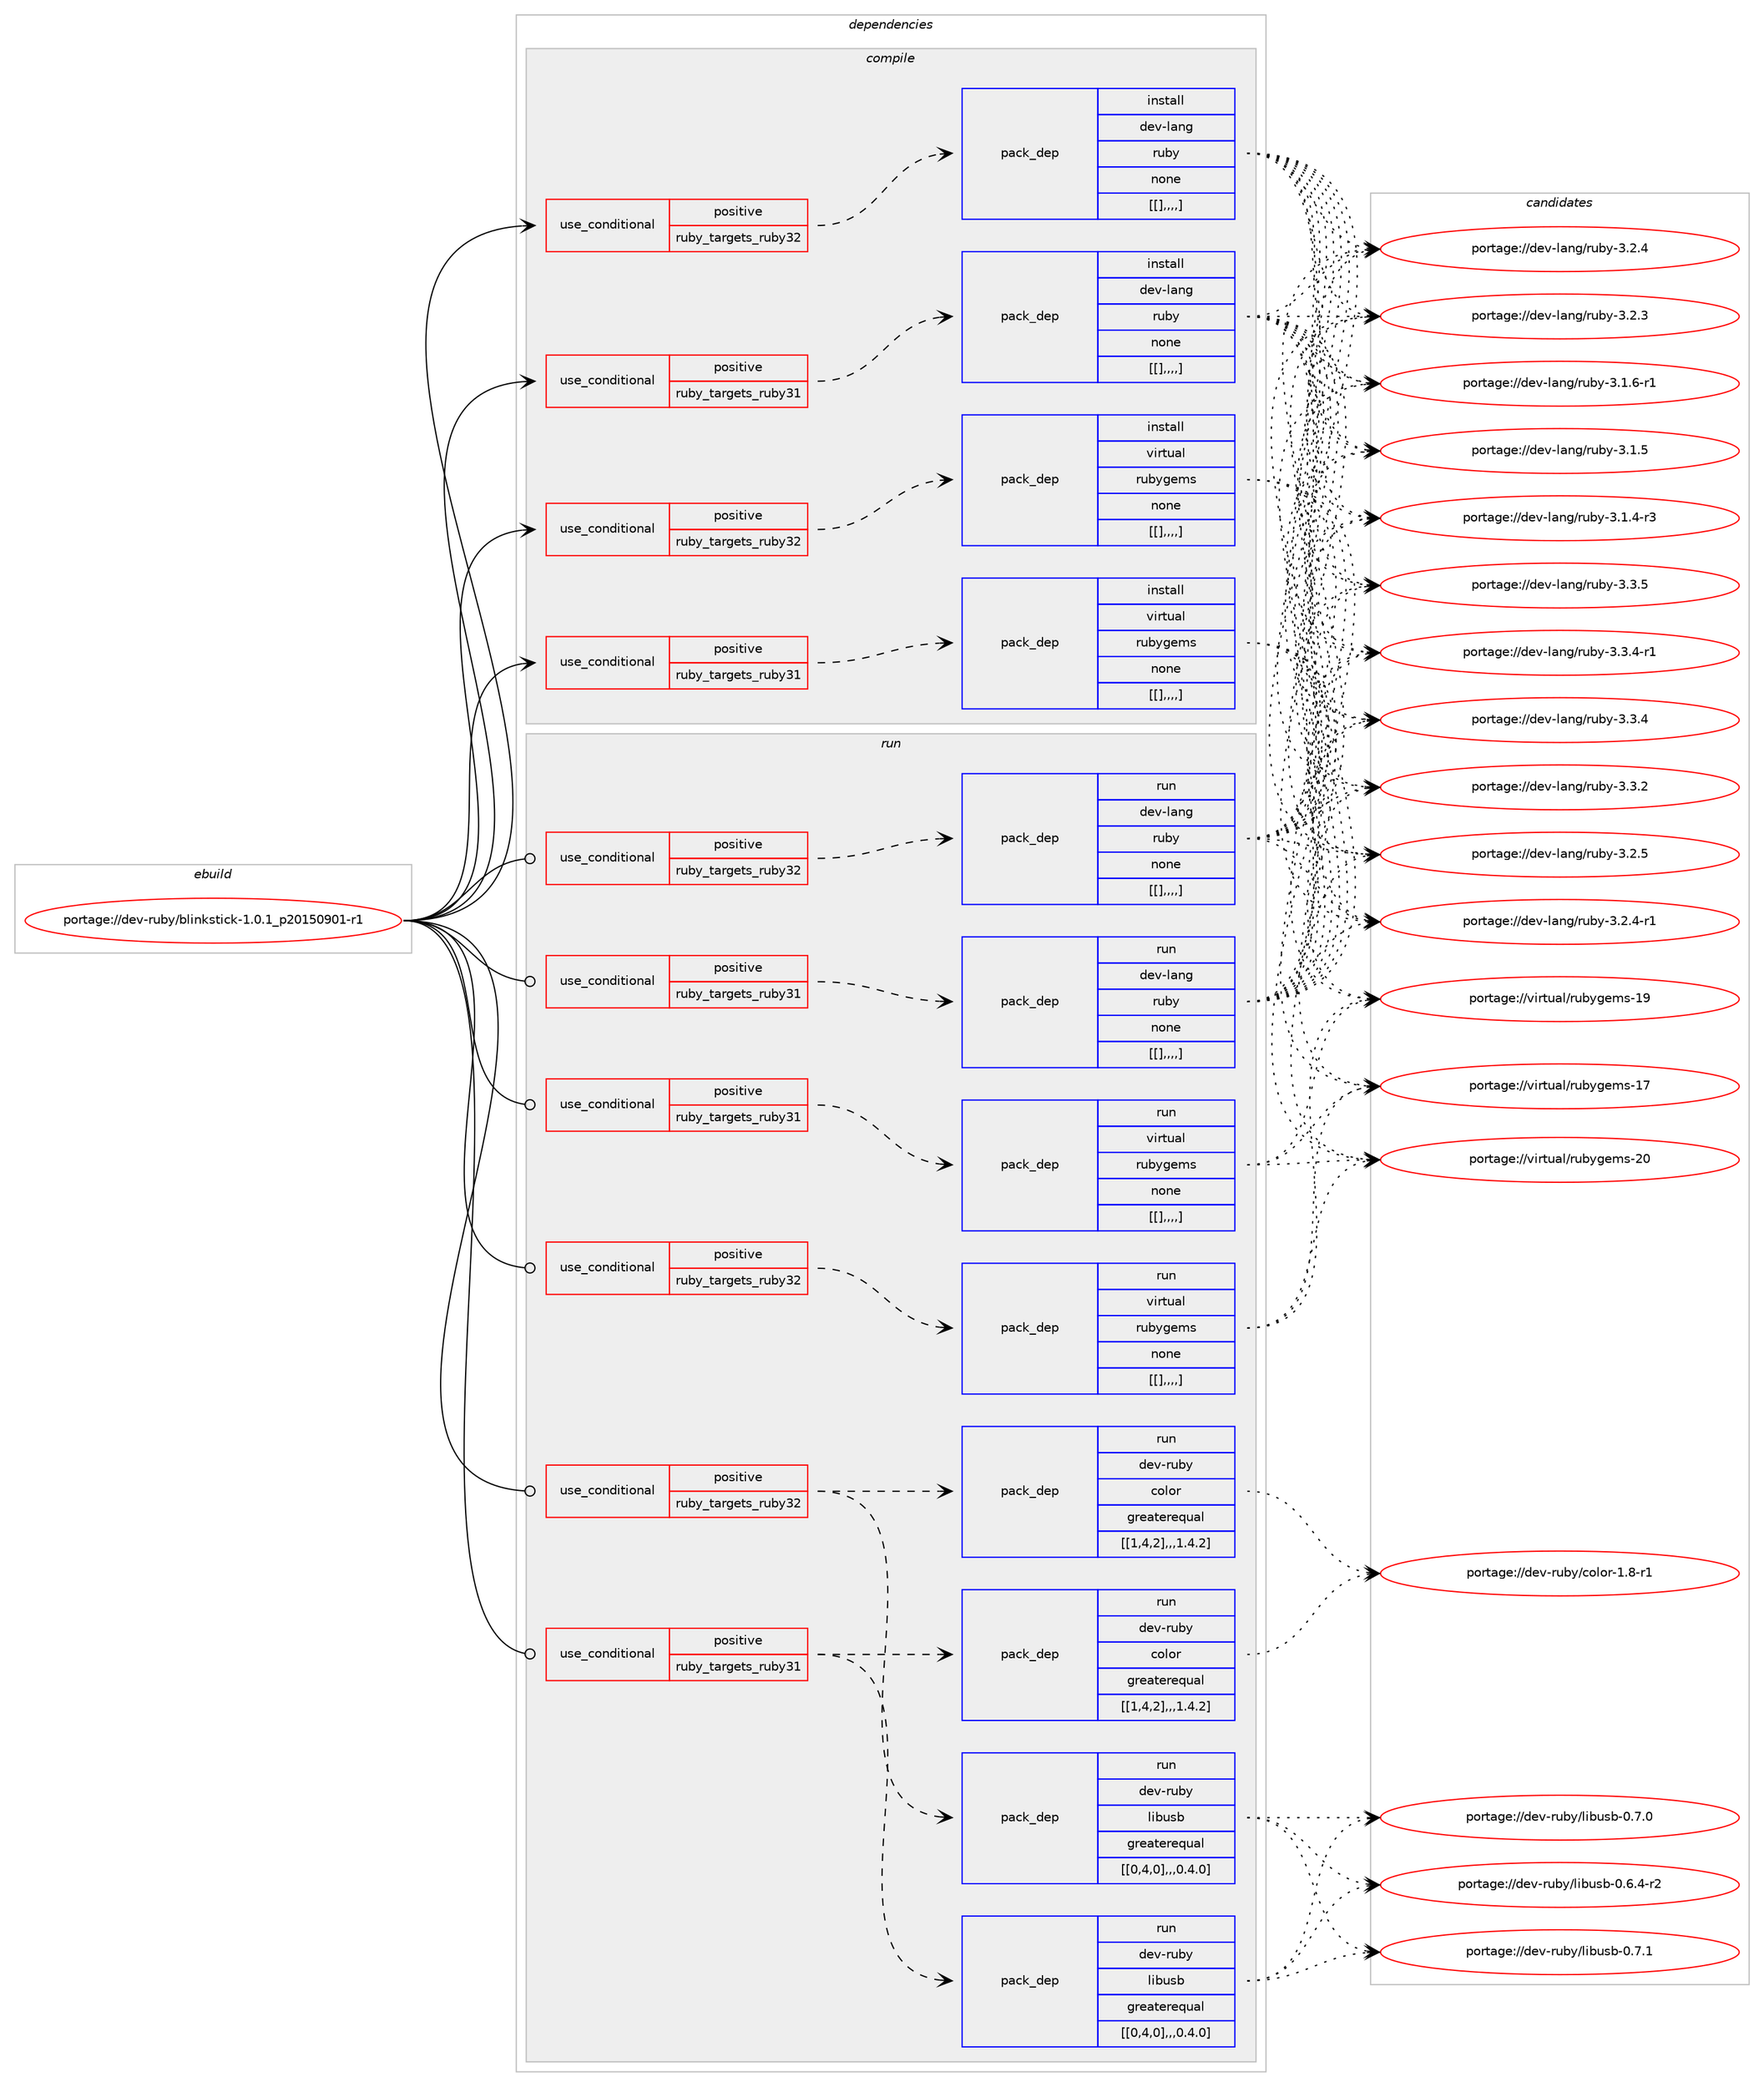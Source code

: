 digraph prolog {

# *************
# Graph options
# *************

newrank=true;
concentrate=true;
compound=true;
graph [rankdir=LR,fontname=Helvetica,fontsize=10,ranksep=1.5];#, ranksep=2.5, nodesep=0.2];
edge  [arrowhead=vee];
node  [fontname=Helvetica,fontsize=10];

# **********
# The ebuild
# **********

subgraph cluster_leftcol {
color=gray;
label=<<i>ebuild</i>>;
id [label="portage://dev-ruby/blinkstick-1.0.1_p20150901-r1", color=red, width=4, href="../dev-ruby/blinkstick-1.0.1_p20150901-r1.svg"];
}

# ****************
# The dependencies
# ****************

subgraph cluster_midcol {
color=gray;
label=<<i>dependencies</i>>;
subgraph cluster_compile {
fillcolor="#eeeeee";
style=filled;
label=<<i>compile</i>>;
subgraph cond46137 {
dependency180211 [label=<<TABLE BORDER="0" CELLBORDER="1" CELLSPACING="0" CELLPADDING="4"><TR><TD ROWSPAN="3" CELLPADDING="10">use_conditional</TD></TR><TR><TD>positive</TD></TR><TR><TD>ruby_targets_ruby31</TD></TR></TABLE>>, shape=none, color=red];
subgraph pack132790 {
dependency180212 [label=<<TABLE BORDER="0" CELLBORDER="1" CELLSPACING="0" CELLPADDING="4" WIDTH="220"><TR><TD ROWSPAN="6" CELLPADDING="30">pack_dep</TD></TR><TR><TD WIDTH="110">install</TD></TR><TR><TD>dev-lang</TD></TR><TR><TD>ruby</TD></TR><TR><TD>none</TD></TR><TR><TD>[[],,,,]</TD></TR></TABLE>>, shape=none, color=blue];
}
dependency180211:e -> dependency180212:w [weight=20,style="dashed",arrowhead="vee"];
}
id:e -> dependency180211:w [weight=20,style="solid",arrowhead="vee"];
subgraph cond46138 {
dependency180213 [label=<<TABLE BORDER="0" CELLBORDER="1" CELLSPACING="0" CELLPADDING="4"><TR><TD ROWSPAN="3" CELLPADDING="10">use_conditional</TD></TR><TR><TD>positive</TD></TR><TR><TD>ruby_targets_ruby31</TD></TR></TABLE>>, shape=none, color=red];
subgraph pack132791 {
dependency180214 [label=<<TABLE BORDER="0" CELLBORDER="1" CELLSPACING="0" CELLPADDING="4" WIDTH="220"><TR><TD ROWSPAN="6" CELLPADDING="30">pack_dep</TD></TR><TR><TD WIDTH="110">install</TD></TR><TR><TD>virtual</TD></TR><TR><TD>rubygems</TD></TR><TR><TD>none</TD></TR><TR><TD>[[],,,,]</TD></TR></TABLE>>, shape=none, color=blue];
}
dependency180213:e -> dependency180214:w [weight=20,style="dashed",arrowhead="vee"];
}
id:e -> dependency180213:w [weight=20,style="solid",arrowhead="vee"];
subgraph cond46139 {
dependency180215 [label=<<TABLE BORDER="0" CELLBORDER="1" CELLSPACING="0" CELLPADDING="4"><TR><TD ROWSPAN="3" CELLPADDING="10">use_conditional</TD></TR><TR><TD>positive</TD></TR><TR><TD>ruby_targets_ruby32</TD></TR></TABLE>>, shape=none, color=red];
subgraph pack132792 {
dependency180216 [label=<<TABLE BORDER="0" CELLBORDER="1" CELLSPACING="0" CELLPADDING="4" WIDTH="220"><TR><TD ROWSPAN="6" CELLPADDING="30">pack_dep</TD></TR><TR><TD WIDTH="110">install</TD></TR><TR><TD>dev-lang</TD></TR><TR><TD>ruby</TD></TR><TR><TD>none</TD></TR><TR><TD>[[],,,,]</TD></TR></TABLE>>, shape=none, color=blue];
}
dependency180215:e -> dependency180216:w [weight=20,style="dashed",arrowhead="vee"];
}
id:e -> dependency180215:w [weight=20,style="solid",arrowhead="vee"];
subgraph cond46140 {
dependency180217 [label=<<TABLE BORDER="0" CELLBORDER="1" CELLSPACING="0" CELLPADDING="4"><TR><TD ROWSPAN="3" CELLPADDING="10">use_conditional</TD></TR><TR><TD>positive</TD></TR><TR><TD>ruby_targets_ruby32</TD></TR></TABLE>>, shape=none, color=red];
subgraph pack132793 {
dependency180218 [label=<<TABLE BORDER="0" CELLBORDER="1" CELLSPACING="0" CELLPADDING="4" WIDTH="220"><TR><TD ROWSPAN="6" CELLPADDING="30">pack_dep</TD></TR><TR><TD WIDTH="110">install</TD></TR><TR><TD>virtual</TD></TR><TR><TD>rubygems</TD></TR><TR><TD>none</TD></TR><TR><TD>[[],,,,]</TD></TR></TABLE>>, shape=none, color=blue];
}
dependency180217:e -> dependency180218:w [weight=20,style="dashed",arrowhead="vee"];
}
id:e -> dependency180217:w [weight=20,style="solid",arrowhead="vee"];
}
subgraph cluster_compileandrun {
fillcolor="#eeeeee";
style=filled;
label=<<i>compile and run</i>>;
}
subgraph cluster_run {
fillcolor="#eeeeee";
style=filled;
label=<<i>run</i>>;
subgraph cond46141 {
dependency180219 [label=<<TABLE BORDER="0" CELLBORDER="1" CELLSPACING="0" CELLPADDING="4"><TR><TD ROWSPAN="3" CELLPADDING="10">use_conditional</TD></TR><TR><TD>positive</TD></TR><TR><TD>ruby_targets_ruby31</TD></TR></TABLE>>, shape=none, color=red];
subgraph pack132794 {
dependency180220 [label=<<TABLE BORDER="0" CELLBORDER="1" CELLSPACING="0" CELLPADDING="4" WIDTH="220"><TR><TD ROWSPAN="6" CELLPADDING="30">pack_dep</TD></TR><TR><TD WIDTH="110">run</TD></TR><TR><TD>dev-lang</TD></TR><TR><TD>ruby</TD></TR><TR><TD>none</TD></TR><TR><TD>[[],,,,]</TD></TR></TABLE>>, shape=none, color=blue];
}
dependency180219:e -> dependency180220:w [weight=20,style="dashed",arrowhead="vee"];
}
id:e -> dependency180219:w [weight=20,style="solid",arrowhead="odot"];
subgraph cond46142 {
dependency180221 [label=<<TABLE BORDER="0" CELLBORDER="1" CELLSPACING="0" CELLPADDING="4"><TR><TD ROWSPAN="3" CELLPADDING="10">use_conditional</TD></TR><TR><TD>positive</TD></TR><TR><TD>ruby_targets_ruby31</TD></TR></TABLE>>, shape=none, color=red];
subgraph pack132795 {
dependency180222 [label=<<TABLE BORDER="0" CELLBORDER="1" CELLSPACING="0" CELLPADDING="4" WIDTH="220"><TR><TD ROWSPAN="6" CELLPADDING="30">pack_dep</TD></TR><TR><TD WIDTH="110">run</TD></TR><TR><TD>dev-ruby</TD></TR><TR><TD>color</TD></TR><TR><TD>greaterequal</TD></TR><TR><TD>[[1,4,2],,,1.4.2]</TD></TR></TABLE>>, shape=none, color=blue];
}
dependency180221:e -> dependency180222:w [weight=20,style="dashed",arrowhead="vee"];
subgraph pack132796 {
dependency180223 [label=<<TABLE BORDER="0" CELLBORDER="1" CELLSPACING="0" CELLPADDING="4" WIDTH="220"><TR><TD ROWSPAN="6" CELLPADDING="30">pack_dep</TD></TR><TR><TD WIDTH="110">run</TD></TR><TR><TD>dev-ruby</TD></TR><TR><TD>libusb</TD></TR><TR><TD>greaterequal</TD></TR><TR><TD>[[0,4,0],,,0.4.0]</TD></TR></TABLE>>, shape=none, color=blue];
}
dependency180221:e -> dependency180223:w [weight=20,style="dashed",arrowhead="vee"];
}
id:e -> dependency180221:w [weight=20,style="solid",arrowhead="odot"];
subgraph cond46143 {
dependency180224 [label=<<TABLE BORDER="0" CELLBORDER="1" CELLSPACING="0" CELLPADDING="4"><TR><TD ROWSPAN="3" CELLPADDING="10">use_conditional</TD></TR><TR><TD>positive</TD></TR><TR><TD>ruby_targets_ruby31</TD></TR></TABLE>>, shape=none, color=red];
subgraph pack132797 {
dependency180225 [label=<<TABLE BORDER="0" CELLBORDER="1" CELLSPACING="0" CELLPADDING="4" WIDTH="220"><TR><TD ROWSPAN="6" CELLPADDING="30">pack_dep</TD></TR><TR><TD WIDTH="110">run</TD></TR><TR><TD>virtual</TD></TR><TR><TD>rubygems</TD></TR><TR><TD>none</TD></TR><TR><TD>[[],,,,]</TD></TR></TABLE>>, shape=none, color=blue];
}
dependency180224:e -> dependency180225:w [weight=20,style="dashed",arrowhead="vee"];
}
id:e -> dependency180224:w [weight=20,style="solid",arrowhead="odot"];
subgraph cond46144 {
dependency180226 [label=<<TABLE BORDER="0" CELLBORDER="1" CELLSPACING="0" CELLPADDING="4"><TR><TD ROWSPAN="3" CELLPADDING="10">use_conditional</TD></TR><TR><TD>positive</TD></TR><TR><TD>ruby_targets_ruby32</TD></TR></TABLE>>, shape=none, color=red];
subgraph pack132798 {
dependency180227 [label=<<TABLE BORDER="0" CELLBORDER="1" CELLSPACING="0" CELLPADDING="4" WIDTH="220"><TR><TD ROWSPAN="6" CELLPADDING="30">pack_dep</TD></TR><TR><TD WIDTH="110">run</TD></TR><TR><TD>dev-lang</TD></TR><TR><TD>ruby</TD></TR><TR><TD>none</TD></TR><TR><TD>[[],,,,]</TD></TR></TABLE>>, shape=none, color=blue];
}
dependency180226:e -> dependency180227:w [weight=20,style="dashed",arrowhead="vee"];
}
id:e -> dependency180226:w [weight=20,style="solid",arrowhead="odot"];
subgraph cond46145 {
dependency180228 [label=<<TABLE BORDER="0" CELLBORDER="1" CELLSPACING="0" CELLPADDING="4"><TR><TD ROWSPAN="3" CELLPADDING="10">use_conditional</TD></TR><TR><TD>positive</TD></TR><TR><TD>ruby_targets_ruby32</TD></TR></TABLE>>, shape=none, color=red];
subgraph pack132799 {
dependency180229 [label=<<TABLE BORDER="0" CELLBORDER="1" CELLSPACING="0" CELLPADDING="4" WIDTH="220"><TR><TD ROWSPAN="6" CELLPADDING="30">pack_dep</TD></TR><TR><TD WIDTH="110">run</TD></TR><TR><TD>dev-ruby</TD></TR><TR><TD>color</TD></TR><TR><TD>greaterequal</TD></TR><TR><TD>[[1,4,2],,,1.4.2]</TD></TR></TABLE>>, shape=none, color=blue];
}
dependency180228:e -> dependency180229:w [weight=20,style="dashed",arrowhead="vee"];
subgraph pack132800 {
dependency180230 [label=<<TABLE BORDER="0" CELLBORDER="1" CELLSPACING="0" CELLPADDING="4" WIDTH="220"><TR><TD ROWSPAN="6" CELLPADDING="30">pack_dep</TD></TR><TR><TD WIDTH="110">run</TD></TR><TR><TD>dev-ruby</TD></TR><TR><TD>libusb</TD></TR><TR><TD>greaterequal</TD></TR><TR><TD>[[0,4,0],,,0.4.0]</TD></TR></TABLE>>, shape=none, color=blue];
}
dependency180228:e -> dependency180230:w [weight=20,style="dashed",arrowhead="vee"];
}
id:e -> dependency180228:w [weight=20,style="solid",arrowhead="odot"];
subgraph cond46146 {
dependency180231 [label=<<TABLE BORDER="0" CELLBORDER="1" CELLSPACING="0" CELLPADDING="4"><TR><TD ROWSPAN="3" CELLPADDING="10">use_conditional</TD></TR><TR><TD>positive</TD></TR><TR><TD>ruby_targets_ruby32</TD></TR></TABLE>>, shape=none, color=red];
subgraph pack132801 {
dependency180232 [label=<<TABLE BORDER="0" CELLBORDER="1" CELLSPACING="0" CELLPADDING="4" WIDTH="220"><TR><TD ROWSPAN="6" CELLPADDING="30">pack_dep</TD></TR><TR><TD WIDTH="110">run</TD></TR><TR><TD>virtual</TD></TR><TR><TD>rubygems</TD></TR><TR><TD>none</TD></TR><TR><TD>[[],,,,]</TD></TR></TABLE>>, shape=none, color=blue];
}
dependency180231:e -> dependency180232:w [weight=20,style="dashed",arrowhead="vee"];
}
id:e -> dependency180231:w [weight=20,style="solid",arrowhead="odot"];
}
}

# **************
# The candidates
# **************

subgraph cluster_choices {
rank=same;
color=gray;
label=<<i>candidates</i>>;

subgraph choice132790 {
color=black;
nodesep=1;
choice10010111845108971101034711411798121455146514653 [label="portage://dev-lang/ruby-3.3.5", color=red, width=4,href="../dev-lang/ruby-3.3.5.svg"];
choice100101118451089711010347114117981214551465146524511449 [label="portage://dev-lang/ruby-3.3.4-r1", color=red, width=4,href="../dev-lang/ruby-3.3.4-r1.svg"];
choice10010111845108971101034711411798121455146514652 [label="portage://dev-lang/ruby-3.3.4", color=red, width=4,href="../dev-lang/ruby-3.3.4.svg"];
choice10010111845108971101034711411798121455146514650 [label="portage://dev-lang/ruby-3.3.2", color=red, width=4,href="../dev-lang/ruby-3.3.2.svg"];
choice10010111845108971101034711411798121455146504653 [label="portage://dev-lang/ruby-3.2.5", color=red, width=4,href="../dev-lang/ruby-3.2.5.svg"];
choice100101118451089711010347114117981214551465046524511449 [label="portage://dev-lang/ruby-3.2.4-r1", color=red, width=4,href="../dev-lang/ruby-3.2.4-r1.svg"];
choice10010111845108971101034711411798121455146504652 [label="portage://dev-lang/ruby-3.2.4", color=red, width=4,href="../dev-lang/ruby-3.2.4.svg"];
choice10010111845108971101034711411798121455146504651 [label="portage://dev-lang/ruby-3.2.3", color=red, width=4,href="../dev-lang/ruby-3.2.3.svg"];
choice100101118451089711010347114117981214551464946544511449 [label="portage://dev-lang/ruby-3.1.6-r1", color=red, width=4,href="../dev-lang/ruby-3.1.6-r1.svg"];
choice10010111845108971101034711411798121455146494653 [label="portage://dev-lang/ruby-3.1.5", color=red, width=4,href="../dev-lang/ruby-3.1.5.svg"];
choice100101118451089711010347114117981214551464946524511451 [label="portage://dev-lang/ruby-3.1.4-r3", color=red, width=4,href="../dev-lang/ruby-3.1.4-r3.svg"];
dependency180212:e -> choice10010111845108971101034711411798121455146514653:w [style=dotted,weight="100"];
dependency180212:e -> choice100101118451089711010347114117981214551465146524511449:w [style=dotted,weight="100"];
dependency180212:e -> choice10010111845108971101034711411798121455146514652:w [style=dotted,weight="100"];
dependency180212:e -> choice10010111845108971101034711411798121455146514650:w [style=dotted,weight="100"];
dependency180212:e -> choice10010111845108971101034711411798121455146504653:w [style=dotted,weight="100"];
dependency180212:e -> choice100101118451089711010347114117981214551465046524511449:w [style=dotted,weight="100"];
dependency180212:e -> choice10010111845108971101034711411798121455146504652:w [style=dotted,weight="100"];
dependency180212:e -> choice10010111845108971101034711411798121455146504651:w [style=dotted,weight="100"];
dependency180212:e -> choice100101118451089711010347114117981214551464946544511449:w [style=dotted,weight="100"];
dependency180212:e -> choice10010111845108971101034711411798121455146494653:w [style=dotted,weight="100"];
dependency180212:e -> choice100101118451089711010347114117981214551464946524511451:w [style=dotted,weight="100"];
}
subgraph choice132791 {
color=black;
nodesep=1;
choice118105114116117971084711411798121103101109115455048 [label="portage://virtual/rubygems-20", color=red, width=4,href="../virtual/rubygems-20.svg"];
choice118105114116117971084711411798121103101109115454957 [label="portage://virtual/rubygems-19", color=red, width=4,href="../virtual/rubygems-19.svg"];
choice118105114116117971084711411798121103101109115454955 [label="portage://virtual/rubygems-17", color=red, width=4,href="../virtual/rubygems-17.svg"];
dependency180214:e -> choice118105114116117971084711411798121103101109115455048:w [style=dotted,weight="100"];
dependency180214:e -> choice118105114116117971084711411798121103101109115454957:w [style=dotted,weight="100"];
dependency180214:e -> choice118105114116117971084711411798121103101109115454955:w [style=dotted,weight="100"];
}
subgraph choice132792 {
color=black;
nodesep=1;
choice10010111845108971101034711411798121455146514653 [label="portage://dev-lang/ruby-3.3.5", color=red, width=4,href="../dev-lang/ruby-3.3.5.svg"];
choice100101118451089711010347114117981214551465146524511449 [label="portage://dev-lang/ruby-3.3.4-r1", color=red, width=4,href="../dev-lang/ruby-3.3.4-r1.svg"];
choice10010111845108971101034711411798121455146514652 [label="portage://dev-lang/ruby-3.3.4", color=red, width=4,href="../dev-lang/ruby-3.3.4.svg"];
choice10010111845108971101034711411798121455146514650 [label="portage://dev-lang/ruby-3.3.2", color=red, width=4,href="../dev-lang/ruby-3.3.2.svg"];
choice10010111845108971101034711411798121455146504653 [label="portage://dev-lang/ruby-3.2.5", color=red, width=4,href="../dev-lang/ruby-3.2.5.svg"];
choice100101118451089711010347114117981214551465046524511449 [label="portage://dev-lang/ruby-3.2.4-r1", color=red, width=4,href="../dev-lang/ruby-3.2.4-r1.svg"];
choice10010111845108971101034711411798121455146504652 [label="portage://dev-lang/ruby-3.2.4", color=red, width=4,href="../dev-lang/ruby-3.2.4.svg"];
choice10010111845108971101034711411798121455146504651 [label="portage://dev-lang/ruby-3.2.3", color=red, width=4,href="../dev-lang/ruby-3.2.3.svg"];
choice100101118451089711010347114117981214551464946544511449 [label="portage://dev-lang/ruby-3.1.6-r1", color=red, width=4,href="../dev-lang/ruby-3.1.6-r1.svg"];
choice10010111845108971101034711411798121455146494653 [label="portage://dev-lang/ruby-3.1.5", color=red, width=4,href="../dev-lang/ruby-3.1.5.svg"];
choice100101118451089711010347114117981214551464946524511451 [label="portage://dev-lang/ruby-3.1.4-r3", color=red, width=4,href="../dev-lang/ruby-3.1.4-r3.svg"];
dependency180216:e -> choice10010111845108971101034711411798121455146514653:w [style=dotted,weight="100"];
dependency180216:e -> choice100101118451089711010347114117981214551465146524511449:w [style=dotted,weight="100"];
dependency180216:e -> choice10010111845108971101034711411798121455146514652:w [style=dotted,weight="100"];
dependency180216:e -> choice10010111845108971101034711411798121455146514650:w [style=dotted,weight="100"];
dependency180216:e -> choice10010111845108971101034711411798121455146504653:w [style=dotted,weight="100"];
dependency180216:e -> choice100101118451089711010347114117981214551465046524511449:w [style=dotted,weight="100"];
dependency180216:e -> choice10010111845108971101034711411798121455146504652:w [style=dotted,weight="100"];
dependency180216:e -> choice10010111845108971101034711411798121455146504651:w [style=dotted,weight="100"];
dependency180216:e -> choice100101118451089711010347114117981214551464946544511449:w [style=dotted,weight="100"];
dependency180216:e -> choice10010111845108971101034711411798121455146494653:w [style=dotted,weight="100"];
dependency180216:e -> choice100101118451089711010347114117981214551464946524511451:w [style=dotted,weight="100"];
}
subgraph choice132793 {
color=black;
nodesep=1;
choice118105114116117971084711411798121103101109115455048 [label="portage://virtual/rubygems-20", color=red, width=4,href="../virtual/rubygems-20.svg"];
choice118105114116117971084711411798121103101109115454957 [label="portage://virtual/rubygems-19", color=red, width=4,href="../virtual/rubygems-19.svg"];
choice118105114116117971084711411798121103101109115454955 [label="portage://virtual/rubygems-17", color=red, width=4,href="../virtual/rubygems-17.svg"];
dependency180218:e -> choice118105114116117971084711411798121103101109115455048:w [style=dotted,weight="100"];
dependency180218:e -> choice118105114116117971084711411798121103101109115454957:w [style=dotted,weight="100"];
dependency180218:e -> choice118105114116117971084711411798121103101109115454955:w [style=dotted,weight="100"];
}
subgraph choice132794 {
color=black;
nodesep=1;
choice10010111845108971101034711411798121455146514653 [label="portage://dev-lang/ruby-3.3.5", color=red, width=4,href="../dev-lang/ruby-3.3.5.svg"];
choice100101118451089711010347114117981214551465146524511449 [label="portage://dev-lang/ruby-3.3.4-r1", color=red, width=4,href="../dev-lang/ruby-3.3.4-r1.svg"];
choice10010111845108971101034711411798121455146514652 [label="portage://dev-lang/ruby-3.3.4", color=red, width=4,href="../dev-lang/ruby-3.3.4.svg"];
choice10010111845108971101034711411798121455146514650 [label="portage://dev-lang/ruby-3.3.2", color=red, width=4,href="../dev-lang/ruby-3.3.2.svg"];
choice10010111845108971101034711411798121455146504653 [label="portage://dev-lang/ruby-3.2.5", color=red, width=4,href="../dev-lang/ruby-3.2.5.svg"];
choice100101118451089711010347114117981214551465046524511449 [label="portage://dev-lang/ruby-3.2.4-r1", color=red, width=4,href="../dev-lang/ruby-3.2.4-r1.svg"];
choice10010111845108971101034711411798121455146504652 [label="portage://dev-lang/ruby-3.2.4", color=red, width=4,href="../dev-lang/ruby-3.2.4.svg"];
choice10010111845108971101034711411798121455146504651 [label="portage://dev-lang/ruby-3.2.3", color=red, width=4,href="../dev-lang/ruby-3.2.3.svg"];
choice100101118451089711010347114117981214551464946544511449 [label="portage://dev-lang/ruby-3.1.6-r1", color=red, width=4,href="../dev-lang/ruby-3.1.6-r1.svg"];
choice10010111845108971101034711411798121455146494653 [label="portage://dev-lang/ruby-3.1.5", color=red, width=4,href="../dev-lang/ruby-3.1.5.svg"];
choice100101118451089711010347114117981214551464946524511451 [label="portage://dev-lang/ruby-3.1.4-r3", color=red, width=4,href="../dev-lang/ruby-3.1.4-r3.svg"];
dependency180220:e -> choice10010111845108971101034711411798121455146514653:w [style=dotted,weight="100"];
dependency180220:e -> choice100101118451089711010347114117981214551465146524511449:w [style=dotted,weight="100"];
dependency180220:e -> choice10010111845108971101034711411798121455146514652:w [style=dotted,weight="100"];
dependency180220:e -> choice10010111845108971101034711411798121455146514650:w [style=dotted,weight="100"];
dependency180220:e -> choice10010111845108971101034711411798121455146504653:w [style=dotted,weight="100"];
dependency180220:e -> choice100101118451089711010347114117981214551465046524511449:w [style=dotted,weight="100"];
dependency180220:e -> choice10010111845108971101034711411798121455146504652:w [style=dotted,weight="100"];
dependency180220:e -> choice10010111845108971101034711411798121455146504651:w [style=dotted,weight="100"];
dependency180220:e -> choice100101118451089711010347114117981214551464946544511449:w [style=dotted,weight="100"];
dependency180220:e -> choice10010111845108971101034711411798121455146494653:w [style=dotted,weight="100"];
dependency180220:e -> choice100101118451089711010347114117981214551464946524511451:w [style=dotted,weight="100"];
}
subgraph choice132795 {
color=black;
nodesep=1;
choice10010111845114117981214799111108111114454946564511449 [label="portage://dev-ruby/color-1.8-r1", color=red, width=4,href="../dev-ruby/color-1.8-r1.svg"];
dependency180222:e -> choice10010111845114117981214799111108111114454946564511449:w [style=dotted,weight="100"];
}
subgraph choice132796 {
color=black;
nodesep=1;
choice1001011184511411798121471081059811711598454846554649 [label="portage://dev-ruby/libusb-0.7.1", color=red, width=4,href="../dev-ruby/libusb-0.7.1.svg"];
choice1001011184511411798121471081059811711598454846554648 [label="portage://dev-ruby/libusb-0.7.0", color=red, width=4,href="../dev-ruby/libusb-0.7.0.svg"];
choice10010111845114117981214710810598117115984548465446524511450 [label="portage://dev-ruby/libusb-0.6.4-r2", color=red, width=4,href="../dev-ruby/libusb-0.6.4-r2.svg"];
dependency180223:e -> choice1001011184511411798121471081059811711598454846554649:w [style=dotted,weight="100"];
dependency180223:e -> choice1001011184511411798121471081059811711598454846554648:w [style=dotted,weight="100"];
dependency180223:e -> choice10010111845114117981214710810598117115984548465446524511450:w [style=dotted,weight="100"];
}
subgraph choice132797 {
color=black;
nodesep=1;
choice118105114116117971084711411798121103101109115455048 [label="portage://virtual/rubygems-20", color=red, width=4,href="../virtual/rubygems-20.svg"];
choice118105114116117971084711411798121103101109115454957 [label="portage://virtual/rubygems-19", color=red, width=4,href="../virtual/rubygems-19.svg"];
choice118105114116117971084711411798121103101109115454955 [label="portage://virtual/rubygems-17", color=red, width=4,href="../virtual/rubygems-17.svg"];
dependency180225:e -> choice118105114116117971084711411798121103101109115455048:w [style=dotted,weight="100"];
dependency180225:e -> choice118105114116117971084711411798121103101109115454957:w [style=dotted,weight="100"];
dependency180225:e -> choice118105114116117971084711411798121103101109115454955:w [style=dotted,weight="100"];
}
subgraph choice132798 {
color=black;
nodesep=1;
choice10010111845108971101034711411798121455146514653 [label="portage://dev-lang/ruby-3.3.5", color=red, width=4,href="../dev-lang/ruby-3.3.5.svg"];
choice100101118451089711010347114117981214551465146524511449 [label="portage://dev-lang/ruby-3.3.4-r1", color=red, width=4,href="../dev-lang/ruby-3.3.4-r1.svg"];
choice10010111845108971101034711411798121455146514652 [label="portage://dev-lang/ruby-3.3.4", color=red, width=4,href="../dev-lang/ruby-3.3.4.svg"];
choice10010111845108971101034711411798121455146514650 [label="portage://dev-lang/ruby-3.3.2", color=red, width=4,href="../dev-lang/ruby-3.3.2.svg"];
choice10010111845108971101034711411798121455146504653 [label="portage://dev-lang/ruby-3.2.5", color=red, width=4,href="../dev-lang/ruby-3.2.5.svg"];
choice100101118451089711010347114117981214551465046524511449 [label="portage://dev-lang/ruby-3.2.4-r1", color=red, width=4,href="../dev-lang/ruby-3.2.4-r1.svg"];
choice10010111845108971101034711411798121455146504652 [label="portage://dev-lang/ruby-3.2.4", color=red, width=4,href="../dev-lang/ruby-3.2.4.svg"];
choice10010111845108971101034711411798121455146504651 [label="portage://dev-lang/ruby-3.2.3", color=red, width=4,href="../dev-lang/ruby-3.2.3.svg"];
choice100101118451089711010347114117981214551464946544511449 [label="portage://dev-lang/ruby-3.1.6-r1", color=red, width=4,href="../dev-lang/ruby-3.1.6-r1.svg"];
choice10010111845108971101034711411798121455146494653 [label="portage://dev-lang/ruby-3.1.5", color=red, width=4,href="../dev-lang/ruby-3.1.5.svg"];
choice100101118451089711010347114117981214551464946524511451 [label="portage://dev-lang/ruby-3.1.4-r3", color=red, width=4,href="../dev-lang/ruby-3.1.4-r3.svg"];
dependency180227:e -> choice10010111845108971101034711411798121455146514653:w [style=dotted,weight="100"];
dependency180227:e -> choice100101118451089711010347114117981214551465146524511449:w [style=dotted,weight="100"];
dependency180227:e -> choice10010111845108971101034711411798121455146514652:w [style=dotted,weight="100"];
dependency180227:e -> choice10010111845108971101034711411798121455146514650:w [style=dotted,weight="100"];
dependency180227:e -> choice10010111845108971101034711411798121455146504653:w [style=dotted,weight="100"];
dependency180227:e -> choice100101118451089711010347114117981214551465046524511449:w [style=dotted,weight="100"];
dependency180227:e -> choice10010111845108971101034711411798121455146504652:w [style=dotted,weight="100"];
dependency180227:e -> choice10010111845108971101034711411798121455146504651:w [style=dotted,weight="100"];
dependency180227:e -> choice100101118451089711010347114117981214551464946544511449:w [style=dotted,weight="100"];
dependency180227:e -> choice10010111845108971101034711411798121455146494653:w [style=dotted,weight="100"];
dependency180227:e -> choice100101118451089711010347114117981214551464946524511451:w [style=dotted,weight="100"];
}
subgraph choice132799 {
color=black;
nodesep=1;
choice10010111845114117981214799111108111114454946564511449 [label="portage://dev-ruby/color-1.8-r1", color=red, width=4,href="../dev-ruby/color-1.8-r1.svg"];
dependency180229:e -> choice10010111845114117981214799111108111114454946564511449:w [style=dotted,weight="100"];
}
subgraph choice132800 {
color=black;
nodesep=1;
choice1001011184511411798121471081059811711598454846554649 [label="portage://dev-ruby/libusb-0.7.1", color=red, width=4,href="../dev-ruby/libusb-0.7.1.svg"];
choice1001011184511411798121471081059811711598454846554648 [label="portage://dev-ruby/libusb-0.7.0", color=red, width=4,href="../dev-ruby/libusb-0.7.0.svg"];
choice10010111845114117981214710810598117115984548465446524511450 [label="portage://dev-ruby/libusb-0.6.4-r2", color=red, width=4,href="../dev-ruby/libusb-0.6.4-r2.svg"];
dependency180230:e -> choice1001011184511411798121471081059811711598454846554649:w [style=dotted,weight="100"];
dependency180230:e -> choice1001011184511411798121471081059811711598454846554648:w [style=dotted,weight="100"];
dependency180230:e -> choice10010111845114117981214710810598117115984548465446524511450:w [style=dotted,weight="100"];
}
subgraph choice132801 {
color=black;
nodesep=1;
choice118105114116117971084711411798121103101109115455048 [label="portage://virtual/rubygems-20", color=red, width=4,href="../virtual/rubygems-20.svg"];
choice118105114116117971084711411798121103101109115454957 [label="portage://virtual/rubygems-19", color=red, width=4,href="../virtual/rubygems-19.svg"];
choice118105114116117971084711411798121103101109115454955 [label="portage://virtual/rubygems-17", color=red, width=4,href="../virtual/rubygems-17.svg"];
dependency180232:e -> choice118105114116117971084711411798121103101109115455048:w [style=dotted,weight="100"];
dependency180232:e -> choice118105114116117971084711411798121103101109115454957:w [style=dotted,weight="100"];
dependency180232:e -> choice118105114116117971084711411798121103101109115454955:w [style=dotted,weight="100"];
}
}

}
